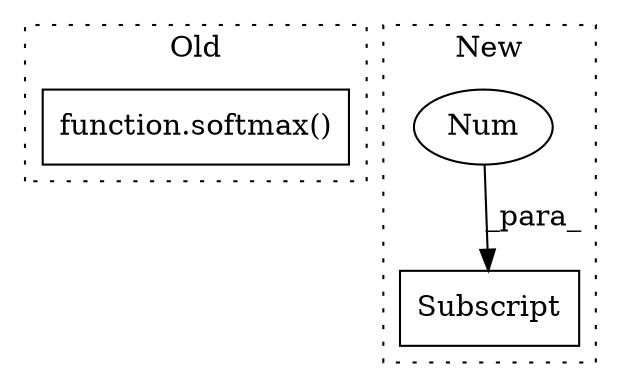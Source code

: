 digraph G {
subgraph cluster0 {
1 [label="function.softmax()" a="75" s="6082,6097" l="8,1" shape="box"];
label = "Old";
style="dotted";
}
subgraph cluster1 {
2 [label="Subscript" a="63" s="5881,0" l="28,0" shape="box"];
3 [label="Num" a="76" s="5907" l="1" shape="ellipse"];
label = "New";
style="dotted";
}
3 -> 2 [label="_para_"];
}
